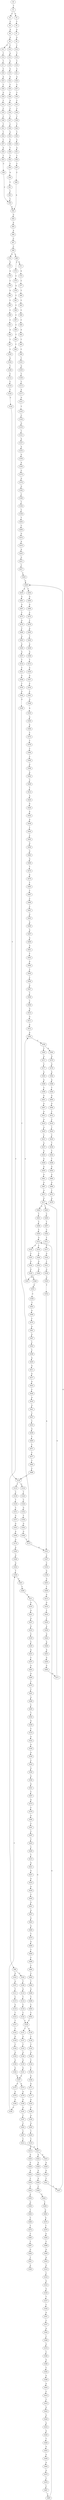 strict digraph  {
	S0 -> S1 [ label = T ];
	S1 -> S2 [ label = C ];
	S1 -> S3 [ label = G ];
	S2 -> S4 [ label = C ];
	S3 -> S5 [ label = T ];
	S4 -> S6 [ label = A ];
	S5 -> S7 [ label = A ];
	S6 -> S8 [ label = G ];
	S7 -> S9 [ label = G ];
	S8 -> S10 [ label = T ];
	S8 -> S11 [ label = C ];
	S9 -> S12 [ label = T ];
	S10 -> S13 [ label = A ];
	S11 -> S14 [ label = T ];
	S12 -> S15 [ label = T ];
	S13 -> S16 [ label = G ];
	S14 -> S17 [ label = T ];
	S15 -> S18 [ label = T ];
	S16 -> S19 [ label = G ];
	S17 -> S20 [ label = C ];
	S18 -> S21 [ label = C ];
	S19 -> S22 [ label = G ];
	S20 -> S23 [ label = A ];
	S21 -> S24 [ label = A ];
	S22 -> S25 [ label = T ];
	S23 -> S26 [ label = C ];
	S24 -> S27 [ label = C ];
	S25 -> S28 [ label = C ];
	S26 -> S29 [ label = G ];
	S27 -> S30 [ label = T ];
	S28 -> S31 [ label = A ];
	S29 -> S32 [ label = C ];
	S30 -> S33 [ label = C ];
	S31 -> S34 [ label = C ];
	S32 -> S35 [ label = C ];
	S33 -> S36 [ label = C ];
	S34 -> S37 [ label = T ];
	S35 -> S38 [ label = C ];
	S36 -> S39 [ label = T ];
	S37 -> S40 [ label = C ];
	S38 -> S41 [ label = T ];
	S39 -> S42 [ label = T ];
	S40 -> S43 [ label = G ];
	S41 -> S44 [ label = T ];
	S42 -> S45 [ label = T ];
	S43 -> S46 [ label = C ];
	S44 -> S47 [ label = C ];
	S45 -> S48 [ label = C ];
	S46 -> S49 [ label = T ];
	S47 -> S50 [ label = A ];
	S48 -> S51 [ label = A ];
	S49 -> S52 [ label = T ];
	S50 -> S53 [ label = T ];
	S51 -> S54 [ label = T ];
	S52 -> S55 [ label = C ];
	S53 -> S56 [ label = C ];
	S54 -> S57 [ label = C ];
	S55 -> S58 [ label = A ];
	S56 -> S59 [ label = C ];
	S57 -> S60 [ label = C ];
	S58 -> S61 [ label = T ];
	S59 -> S62 [ label = A ];
	S60 -> S62 [ label = A ];
	S61 -> S63 [ label = C ];
	S62 -> S64 [ label = G ];
	S63 -> S59 [ label = C ];
	S64 -> S65 [ label = A ];
	S65 -> S66 [ label = A ];
	S66 -> S67 [ label = C ];
	S67 -> S68 [ label = C ];
	S68 -> S69 [ label = A ];
	S68 -> S70 [ label = G ];
	S69 -> S71 [ label = G ];
	S69 -> S72 [ label = C ];
	S70 -> S73 [ label = G ];
	S71 -> S74 [ label = A ];
	S72 -> S75 [ label = C ];
	S73 -> S76 [ label = A ];
	S74 -> S77 [ label = C ];
	S75 -> S78 [ label = A ];
	S76 -> S79 [ label = C ];
	S77 -> S80 [ label = T ];
	S78 -> S81 [ label = C ];
	S79 -> S82 [ label = G ];
	S80 -> S83 [ label = C ];
	S81 -> S84 [ label = C ];
	S82 -> S85 [ label = C ];
	S83 -> S86 [ label = C ];
	S84 -> S87 [ label = C ];
	S85 -> S88 [ label = C ];
	S86 -> S89 [ label = C ];
	S87 -> S90 [ label = C ];
	S88 -> S91 [ label = C ];
	S89 -> S92 [ label = A ];
	S90 -> S93 [ label = T ];
	S91 -> S94 [ label = A ];
	S92 -> S95 [ label = T ];
	S93 -> S96 [ label = T ];
	S94 -> S97 [ label = T ];
	S95 -> S98 [ label = C ];
	S96 -> S99 [ label = C ];
	S97 -> S100 [ label = C ];
	S98 -> S101 [ label = T ];
	S99 -> S102 [ label = C ];
	S99 -> S103 [ label = G ];
	S100 -> S104 [ label = G ];
	S101 -> S105 [ label = G ];
	S102 -> S106 [ label = T ];
	S103 -> S107 [ label = A ];
	S104 -> S108 [ label = T ];
	S105 -> S109 [ label = C ];
	S106 -> S110 [ label = G ];
	S107 -> S111 [ label = T ];
	S108 -> S112 [ label = C ];
	S109 -> S113 [ label = C ];
	S110 -> S114 [ label = T ];
	S111 -> S115 [ label = C ];
	S112 -> S116 [ label = C ];
	S113 -> S117 [ label = A ];
	S114 -> S118 [ label = C ];
	S115 -> S119 [ label = G ];
	S116 -> S120 [ label = T ];
	S117 -> S121 [ label = G ];
	S118 -> S122 [ label = C ];
	S119 -> S123 [ label = T ];
	S120 -> S124 [ label = C ];
	S121 -> S125 [ label = T ];
	S122 -> S126 [ label = T ];
	S123 -> S127 [ label = T ];
	S124 -> S128 [ label = T ];
	S125 -> S129 [ label = C ];
	S126 -> S130 [ label = A ];
	S126 -> S131 [ label = T ];
	S127 -> S132 [ label = T ];
	S128 -> S133 [ label = T ];
	S128 -> S134 [ label = G ];
	S129 -> S135 [ label = G ];
	S130 -> S136 [ label = C ];
	S131 -> S137 [ label = G ];
	S132 -> S138 [ label = G ];
	S133 -> S139 [ label = C ];
	S134 -> S140 [ label = T ];
	S135 -> S141 [ label = T ];
	S136 -> S142 [ label = T ];
	S137 -> S143 [ label = T ];
	S138 -> S144 [ label = T ];
	S139 -> S145 [ label = T ];
	S140 -> S146 [ label = C ];
	S141 -> S147 [ label = A ];
	S142 -> S148 [ label = A ];
	S143 -> S149 [ label = A ];
	S144 -> S150 [ label = A ];
	S145 -> S151 [ label = C ];
	S146 -> S152 [ label = G ];
	S147 -> S153 [ label = A ];
	S148 -> S154 [ label = C ];
	S149 -> S155 [ label = G ];
	S150 -> S156 [ label = G ];
	S151 -> S157 [ label = G ];
	S152 -> S158 [ label = T ];
	S153 -> S159 [ label = G ];
	S154 -> S160 [ label = C ];
	S155 -> S161 [ label = G ];
	S156 -> S162 [ label = G ];
	S157 -> S163 [ label = G ];
	S158 -> S164 [ label = G ];
	S159 -> S165 [ label = A ];
	S160 -> S166 [ label = A ];
	S161 -> S167 [ label = A ];
	S162 -> S167 [ label = A ];
	S163 -> S168 [ label = A ];
	S164 -> S169 [ label = G ];
	S165 -> S170 [ label = C ];
	S166 -> S171 [ label = G ];
	S167 -> S172 [ label = G ];
	S167 -> S173 [ label = A ];
	S168 -> S174 [ label = G ];
	S169 -> S175 [ label = T ];
	S170 -> S176 [ label = G ];
	S171 -> S177 [ label = G ];
	S172 -> S178 [ label = A ];
	S173 -> S179 [ label = A ];
	S174 -> S180 [ label = A ];
	S175 -> S181 [ label = A ];
	S176 -> S182 [ label = G ];
	S177 -> S183 [ label = A ];
	S178 -> S184 [ label = G ];
	S179 -> S185 [ label = G ];
	S180 -> S186 [ label = G ];
	S181 -> S187 [ label = C ];
	S182 -> S188 [ label = C ];
	S183 -> S189 [ label = G ];
	S184 -> S190 [ label = G ];
	S185 -> S191 [ label = G ];
	S186 -> S192 [ label = G ];
	S187 -> S193 [ label = C ];
	S188 -> S194 [ label = T ];
	S189 -> S195 [ label = A ];
	S190 -> S196 [ label = T ];
	S191 -> S197 [ label = T ];
	S192 -> S196 [ label = T ];
	S193 -> S198 [ label = G ];
	S194 -> S199 [ label = C ];
	S195 -> S200 [ label = G ];
	S196 -> S201 [ label = C ];
	S197 -> S202 [ label = C ];
	S198 -> S203 [ label = G ];
	S199 -> S204 [ label = T ];
	S200 -> S205 [ label = T ];
	S201 -> S206 [ label = C ];
	S202 -> S207 [ label = C ];
	S203 -> S208 [ label = T ];
	S204 -> S209 [ label = C ];
	S205 -> S210 [ label = C ];
	S206 -> S211 [ label = C ];
	S207 -> S212 [ label = C ];
	S208 -> S213 [ label = G ];
	S209 -> S214 [ label = G ];
	S210 -> S215 [ label = A ];
	S211 -> S216 [ label = A ];
	S211 -> S217 [ label = G ];
	S212 -> S217 [ label = G ];
	S213 -> S218 [ label = G ];
	S214 -> S219 [ label = A ];
	S215 -> S220 [ label = G ];
	S216 -> S221 [ label = G ];
	S217 -> S222 [ label = G ];
	S217 -> S223 [ label = A ];
	S218 -> S224 [ label = T ];
	S219 -> S225 [ label = A ];
	S220 -> S226 [ label = G ];
	S221 -> S227 [ label = A ];
	S222 -> S228 [ label = A ];
	S223 -> S229 [ label = A ];
	S224 -> S230 [ label = T ];
	S225 -> S231 [ label = G ];
	S226 -> S232 [ label = A ];
	S227 -> S233 [ label = G ];
	S228 -> S234 [ label = G ];
	S229 -> S235 [ label = G ];
	S230 -> S236 [ label = A ];
	S231 -> S237 [ label = T ];
	S232 -> S238 [ label = C ];
	S233 -> S239 [ label = C ];
	S234 -> S240 [ label = G ];
	S235 -> S241 [ label = T ];
	S236 -> S242 [ label = G ];
	S237 -> S243 [ label = C ];
	S238 -> S244 [ label = C ];
	S239 -> S245 [ label = C ];
	S240 -> S246 [ label = C ];
	S241 -> S247 [ label = C ];
	S242 -> S248 [ label = A ];
	S243 -> S249 [ label = G ];
	S244 -> S250 [ label = A ];
	S245 -> S251 [ label = A ];
	S246 -> S252 [ label = G ];
	S247 -> S249 [ label = G ];
	S248 -> S253 [ label = A ];
	S249 -> S254 [ label = C ];
	S249 -> S255 [ label = A ];
	S250 -> S256 [ label = G ];
	S251 -> S257 [ label = C ];
	S252 -> S258 [ label = T ];
	S253 -> S259 [ label = G ];
	S254 -> S260 [ label = G ];
	S255 -> S261 [ label = G ];
	S256 -> S262 [ label = T ];
	S257 -> S263 [ label = G ];
	S258 -> S264 [ label = G ];
	S259 -> S265 [ label = G ];
	S260 -> S266 [ label = G ];
	S261 -> S267 [ label = G ];
	S262 -> S268 [ label = C ];
	S263 -> S269 [ label = G ];
	S264 -> S270 [ label = G ];
	S265 -> S271 [ label = G ];
	S266 -> S272 [ label = C ];
	S267 -> S273 [ label = T ];
	S268 -> S274 [ label = T ];
	S269 -> S275 [ label = T ];
	S270 -> S276 [ label = T ];
	S271 -> S277 [ label = G ];
	S272 -> S278 [ label = T ];
	S273 -> S279 [ label = A ];
	S274 -> S280 [ label = C ];
	S275 -> S281 [ label = T ];
	S276 -> S282 [ label = A ];
	S277 -> S283 [ label = T ];
	S277 -> S284 [ label = G ];
	S278 -> S285 [ label = A ];
	S279 -> S286 [ label = T ];
	S280 -> S287 [ label = T ];
	S281 -> S288 [ label = A ];
	S282 -> S289 [ label = T ];
	S283 -> S290 [ label = C ];
	S284 -> S291 [ label = T ];
	S285 -> S292 [ label = T ];
	S286 -> S293 [ label = A ];
	S287 -> S294 [ label = G ];
	S288 -> S295 [ label = C ];
	S289 -> S296 [ label = G ];
	S290 -> S297 [ label = T ];
	S291 -> S298 [ label = C ];
	S292 -> S299 [ label = A ];
	S293 -> S300 [ label = A ];
	S294 -> S301 [ label = T ];
	S295 -> S302 [ label = T ];
	S296 -> S303 [ label = A ];
	S297 -> S304 [ label = C ];
	S298 -> S305 [ label = C ];
	S299 -> S306 [ label = G ];
	S300 -> S307 [ label = G ];
	S301 -> S308 [ label = A ];
	S302 -> S309 [ label = G ];
	S303 -> S310 [ label = G ];
	S304 -> S311 [ label = T ];
	S305 -> S312 [ label = G ];
	S306 -> S313 [ label = T ];
	S307 -> S314 [ label = T ];
	S309 -> S315 [ label = C ];
	S310 -> S316 [ label = C ];
	S311 -> S317 [ label = C ];
	S312 -> S318 [ label = C ];
	S312 -> S319 [ label = T ];
	S313 -> S320 [ label = A ];
	S314 -> S321 [ label = C ];
	S315 -> S322 [ label = A ];
	S316 -> S323 [ label = G ];
	S317 -> S324 [ label = G ];
	S318 -> S325 [ label = C ];
	S319 -> S326 [ label = C ];
	S320 -> S327 [ label = G ];
	S321 -> S328 [ label = G ];
	S322 -> S329 [ label = G ];
	S323 -> S330 [ label = G ];
	S324 -> S331 [ label = T ];
	S325 -> S332 [ label = G ];
	S326 -> S333 [ label = G ];
	S327 -> S334 [ label = C ];
	S328 -> S335 [ label = T ];
	S329 -> S336 [ label = A ];
	S330 -> S337 [ label = T ];
	S331 -> S338 [ label = G ];
	S332 -> S339 [ label = G ];
	S333 -> S340 [ label = G ];
	S334 -> S341 [ label = C ];
	S335 -> S342 [ label = G ];
	S336 -> S343 [ label = C ];
	S337 -> S344 [ label = C ];
	S338 -> S345 [ label = G ];
	S339 -> S346 [ label = A ];
	S340 -> S347 [ label = A ];
	S341 -> S348 [ label = G ];
	S342 -> S349 [ label = G ];
	S343 -> S350 [ label = G ];
	S344 -> S351 [ label = G ];
	S345 -> S352 [ label = T ];
	S346 -> S353 [ label = A ];
	S347 -> S354 [ label = A ];
	S348 -> S355 [ label = A ];
	S349 -> S175 [ label = T ];
	S350 -> S356 [ label = G ];
	S351 -> S357 [ label = C ];
	S352 -> S181 [ label = A ];
	S353 -> S358 [ label = C ];
	S354 -> S359 [ label = C ];
	S355 -> S360 [ label = A ];
	S356 -> S361 [ label = A ];
	S357 -> S362 [ label = A ];
	S358 -> S363 [ label = T ];
	S359 -> S364 [ label = A ];
	S359 -> S365 [ label = T ];
	S360 -> S366 [ label = A ];
	S361 -> S367 [ label = C ];
	S362 -> S368 [ label = C ];
	S363 -> S369 [ label = G ];
	S364 -> S370 [ label = G ];
	S365 -> S371 [ label = A ];
	S366 -> S372 [ label = C ];
	S367 -> S373 [ label = A ];
	S368 -> S374 [ label = G ];
	S369 -> S375 [ label = C ];
	S370 -> S376 [ label = G ];
	S371 -> S377 [ label = C ];
	S372 -> S378 [ label = C ];
	S373 -> S379 [ label = C ];
	S374 -> S380 [ label = C ];
	S375 -> S381 [ label = A ];
	S376 -> S382 [ label = A ];
	S377 -> S383 [ label = A ];
	S378 -> S384 [ label = C ];
	S379 -> S385 [ label = A ];
	S380 -> S386 [ label = G ];
	S381 -> S387 [ label = A ];
	S382 -> S388 [ label = A ];
	S383 -> S389 [ label = A ];
	S384 -> S390 [ label = C ];
	S385 -> S391 [ label = C ];
	S386 -> S392 [ label = C ];
	S387 -> S393 [ label = C ];
	S388 -> S394 [ label = T ];
	S389 -> S395 [ label = C ];
	S390 -> S396 [ label = G ];
	S391 -> S397 [ label = C ];
	S392 -> S398 [ label = G ];
	S393 -> S399 [ label = C ];
	S394 -> S400 [ label = A ];
	S395 -> S401 [ label = G ];
	S396 -> S402 [ label = A ];
	S397 -> S403 [ label = T ];
	S398 -> S404 [ label = G ];
	S399 -> S405 [ label = A ];
	S400 -> S406 [ label = G ];
	S401 -> S407 [ label = A ];
	S402 -> S408 [ label = C ];
	S403 -> S409 [ label = C ];
	S404 -> S410 [ label = C ];
	S405 -> S411 [ label = G ];
	S406 -> S412 [ label = T ];
	S407 -> S413 [ label = A ];
	S408 -> S414 [ label = T ];
	S409 -> S415 [ label = T ];
	S410 -> S416 [ label = T ];
	S411 -> S417 [ label = A ];
	S412 -> S418 [ label = C ];
	S413 -> S419 [ label = A ];
	S414 -> S420 [ label = A ];
	S415 -> S421 [ label = A ];
	S416 -> S422 [ label = G ];
	S417 -> S423 [ label = A ];
	S418 -> S424 [ label = T ];
	S419 -> S425 [ label = A ];
	S420 -> S426 [ label = G ];
	S421 -> S427 [ label = G ];
	S422 -> S428 [ label = G ];
	S423 -> S429 [ label = C ];
	S424 -> S430 [ label = C ];
	S425 -> S431 [ label = C ];
	S426 -> S432 [ label = A ];
	S427 -> S433 [ label = A ];
	S428 -> S434 [ label = A ];
	S429 -> S435 [ label = A ];
	S430 -> S436 [ label = T ];
	S431 -> S437 [ label = A ];
	S432 -> S438 [ label = A ];
	S433 -> S439 [ label = A ];
	S434 -> S440 [ label = A ];
	S435 -> S441 [ label = G ];
	S436 -> S442 [ label = C ];
	S437 -> S443 [ label = G ];
	S438 -> S444 [ label = T ];
	S439 -> S445 [ label = C ];
	S440 -> S446 [ label = T ];
	S441 -> S447 [ label = C ];
	S442 -> S448 [ label = T ];
	S443 -> S449 [ label = A ];
	S444 -> S450 [ label = C ];
	S445 -> S451 [ label = G ];
	S446 -> S452 [ label = G ];
	S447 -> S453 [ label = C ];
	S448 -> S454 [ label = G ];
	S449 -> S455 [ label = A ];
	S450 -> S456 [ label = G ];
	S451 -> S457 [ label = A ];
	S452 -> S458 [ label = G ];
	S453 -> S459 [ label = G ];
	S454 -> S460 [ label = A ];
	S455 -> S461 [ label = G ];
	S456 -> S462 [ label = G ];
	S457 -> S463 [ label = G ];
	S458 -> S464 [ label = G ];
	S459 -> S465 [ label = T ];
	S460 -> S466 [ label = G ];
	S461 -> S467 [ label = G ];
	S462 -> S468 [ label = G ];
	S463 -> S469 [ label = G ];
	S464 -> S470 [ label = G ];
	S465 -> S471 [ label = C ];
	S466 -> S472 [ label = T ];
	S467 -> S473 [ label = G ];
	S468 -> S474 [ label = T ];
	S469 -> S475 [ label = T ];
	S470 -> S476 [ label = T ];
	S471 -> S477 [ label = C ];
	S472 -> S478 [ label = A ];
	S473 -> S277 [ label = G ];
	S474 -> S479 [ label = A ];
	S475 -> S480 [ label = G ];
	S476 -> S481 [ label = C ];
	S477 -> S482 [ label = T ];
	S479 -> S483 [ label = T ];
	S480 -> S484 [ label = T ];
	S481 -> S485 [ label = C ];
	S482 -> S486 [ label = C ];
	S483 -> S487 [ label = C ];
	S484 -> S488 [ label = C ];
	S485 -> S312 [ label = G ];
	S486 -> S128 [ label = T ];
	S487 -> S489 [ label = C ];
	S488 -> S490 [ label = C ];
	S489 -> S491 [ label = C ];
	S490 -> S492 [ label = C ];
	S491 -> S493 [ label = G ];
	S492 -> S494 [ label = T ];
	S493 -> S495 [ label = A ];
	S494 -> S496 [ label = G ];
	S495 -> S497 [ label = A ];
	S496 -> S498 [ label = T ];
	S497 -> S499 [ label = A ];
	S498 -> S500 [ label = C ];
	S499 -> S501 [ label = G ];
	S500 -> S502 [ label = C ];
	S501 -> S503 [ label = T ];
	S502 -> S126 [ label = T ];
	S503 -> S504 [ label = G ];
	S504 -> S505 [ label = T ];
	S505 -> S506 [ label = C ];
	S506 -> S507 [ label = G ];
	S507 -> S508 [ label = T ];
	S508 -> S509 [ label = C ];
	S509 -> S510 [ label = G ];
	S510 -> S511 [ label = G ];
	S511 -> S512 [ label = A ];
	S512 -> S354 [ label = A ];
}
